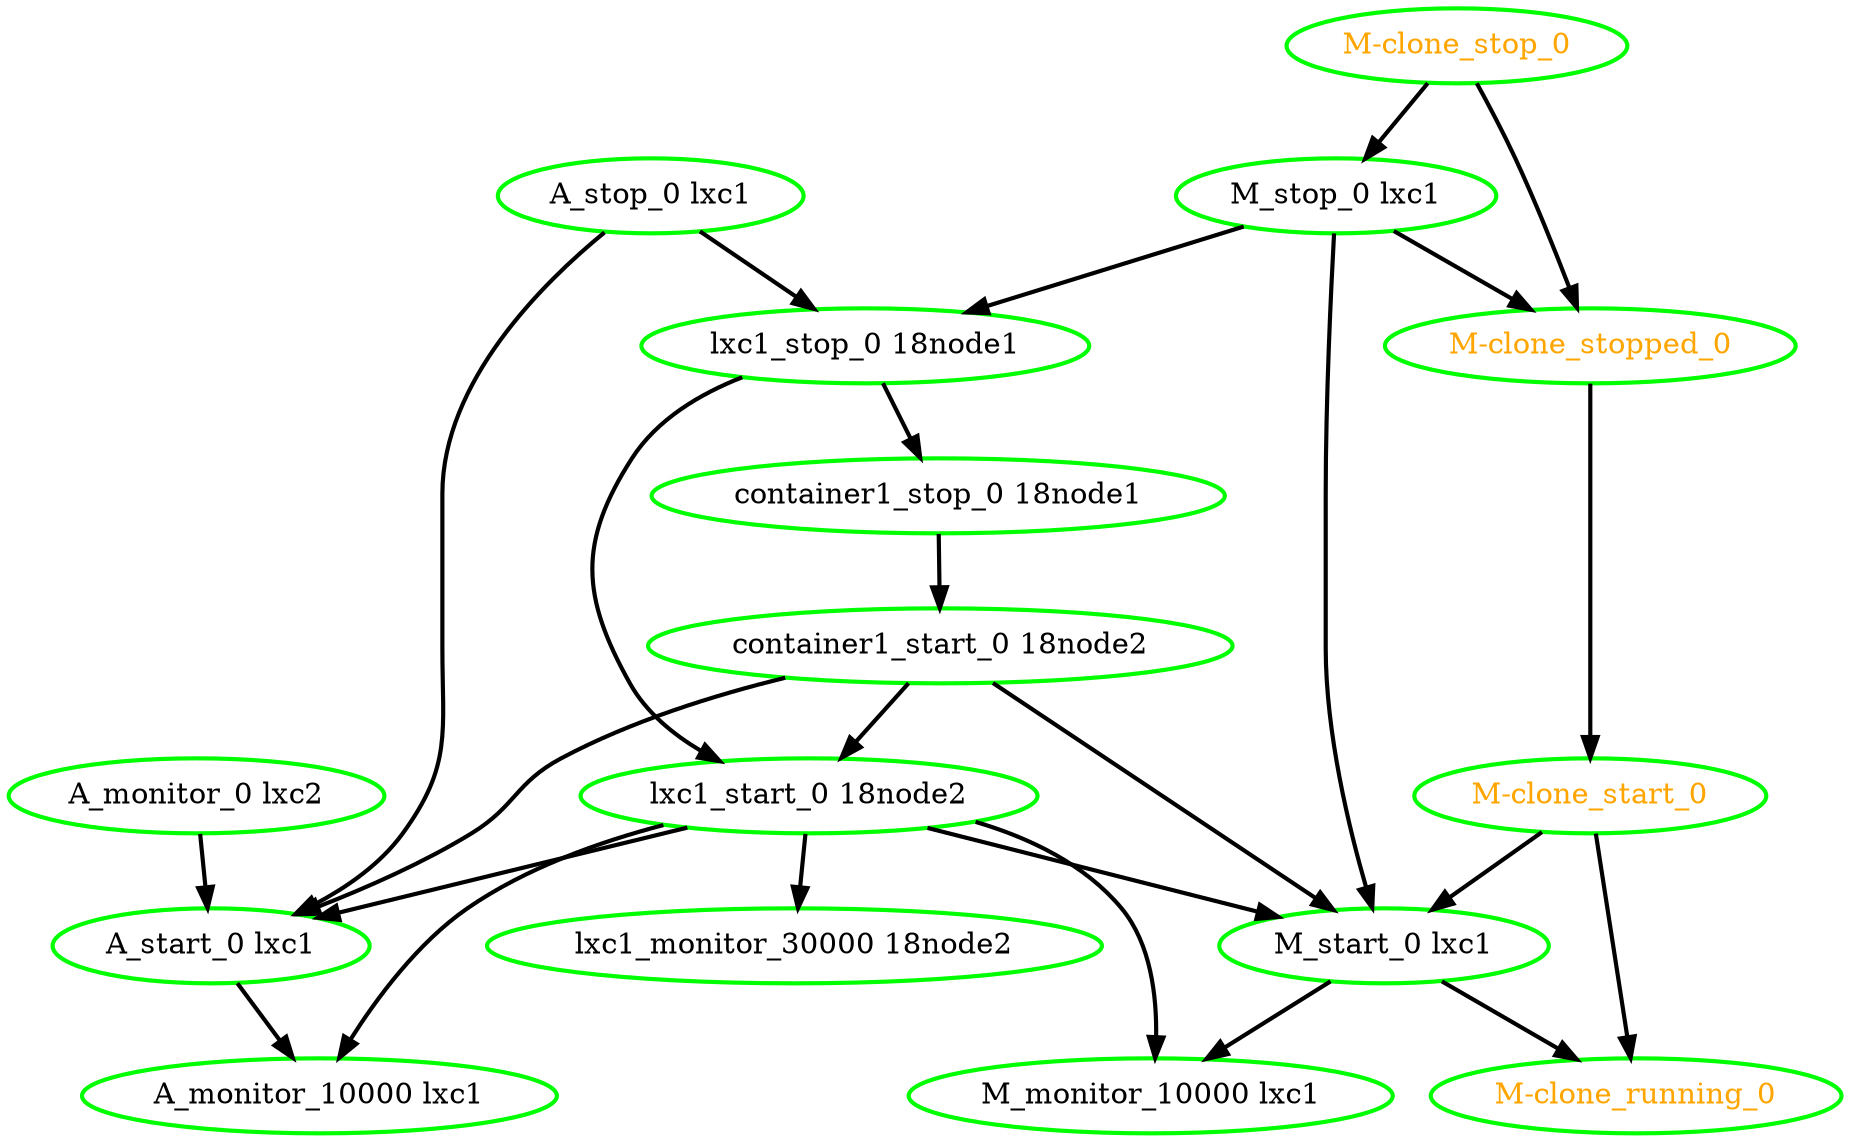 digraph "g" {
"A_monitor_0 lxc2" -> "A_start_0 lxc1" [ style = bold]
"A_monitor_0 lxc2" [ style=bold color="green" fontcolor="black"]
"A_monitor_10000 lxc1" [ style=bold color="green" fontcolor="black"]
"A_start_0 lxc1" -> "A_monitor_10000 lxc1" [ style = bold]
"A_start_0 lxc1" [ style=bold color="green" fontcolor="black"]
"A_stop_0 lxc1" -> "A_start_0 lxc1" [ style = bold]
"A_stop_0 lxc1" -> "lxc1_stop_0 18node1" [ style = bold]
"A_stop_0 lxc1" [ style=bold color="green" fontcolor="black"]
"M-clone_running_0" [ style=bold color="green" fontcolor="orange"]
"M-clone_start_0" -> "M-clone_running_0" [ style = bold]
"M-clone_start_0" -> "M_start_0 lxc1" [ style = bold]
"M-clone_start_0" [ style=bold color="green" fontcolor="orange"]
"M-clone_stop_0" -> "M-clone_stopped_0" [ style = bold]
"M-clone_stop_0" -> "M_stop_0 lxc1" [ style = bold]
"M-clone_stop_0" [ style=bold color="green" fontcolor="orange"]
"M-clone_stopped_0" -> "M-clone_start_0" [ style = bold]
"M-clone_stopped_0" [ style=bold color="green" fontcolor="orange"]
"M_monitor_10000 lxc1" [ style=bold color="green" fontcolor="black"]
"M_start_0 lxc1" -> "M-clone_running_0" [ style = bold]
"M_start_0 lxc1" -> "M_monitor_10000 lxc1" [ style = bold]
"M_start_0 lxc1" [ style=bold color="green" fontcolor="black"]
"M_stop_0 lxc1" -> "M-clone_stopped_0" [ style = bold]
"M_stop_0 lxc1" -> "M_start_0 lxc1" [ style = bold]
"M_stop_0 lxc1" -> "lxc1_stop_0 18node1" [ style = bold]
"M_stop_0 lxc1" [ style=bold color="green" fontcolor="black"]
"container1_start_0 18node2" -> "A_start_0 lxc1" [ style = bold]
"container1_start_0 18node2" -> "M_start_0 lxc1" [ style = bold]
"container1_start_0 18node2" -> "lxc1_start_0 18node2" [ style = bold]
"container1_start_0 18node2" [ style=bold color="green" fontcolor="black"]
"container1_stop_0 18node1" -> "container1_start_0 18node2" [ style = bold]
"container1_stop_0 18node1" [ style=bold color="green" fontcolor="black"]
"lxc1_monitor_30000 18node2" [ style=bold color="green" fontcolor="black"]
"lxc1_start_0 18node2" -> "A_monitor_10000 lxc1" [ style = bold]
"lxc1_start_0 18node2" -> "A_start_0 lxc1" [ style = bold]
"lxc1_start_0 18node2" -> "M_monitor_10000 lxc1" [ style = bold]
"lxc1_start_0 18node2" -> "M_start_0 lxc1" [ style = bold]
"lxc1_start_0 18node2" -> "lxc1_monitor_30000 18node2" [ style = bold]
"lxc1_start_0 18node2" [ style=bold color="green" fontcolor="black"]
"lxc1_stop_0 18node1" -> "container1_stop_0 18node1" [ style = bold]
"lxc1_stop_0 18node1" -> "lxc1_start_0 18node2" [ style = bold]
"lxc1_stop_0 18node1" [ style=bold color="green" fontcolor="black"]
}
